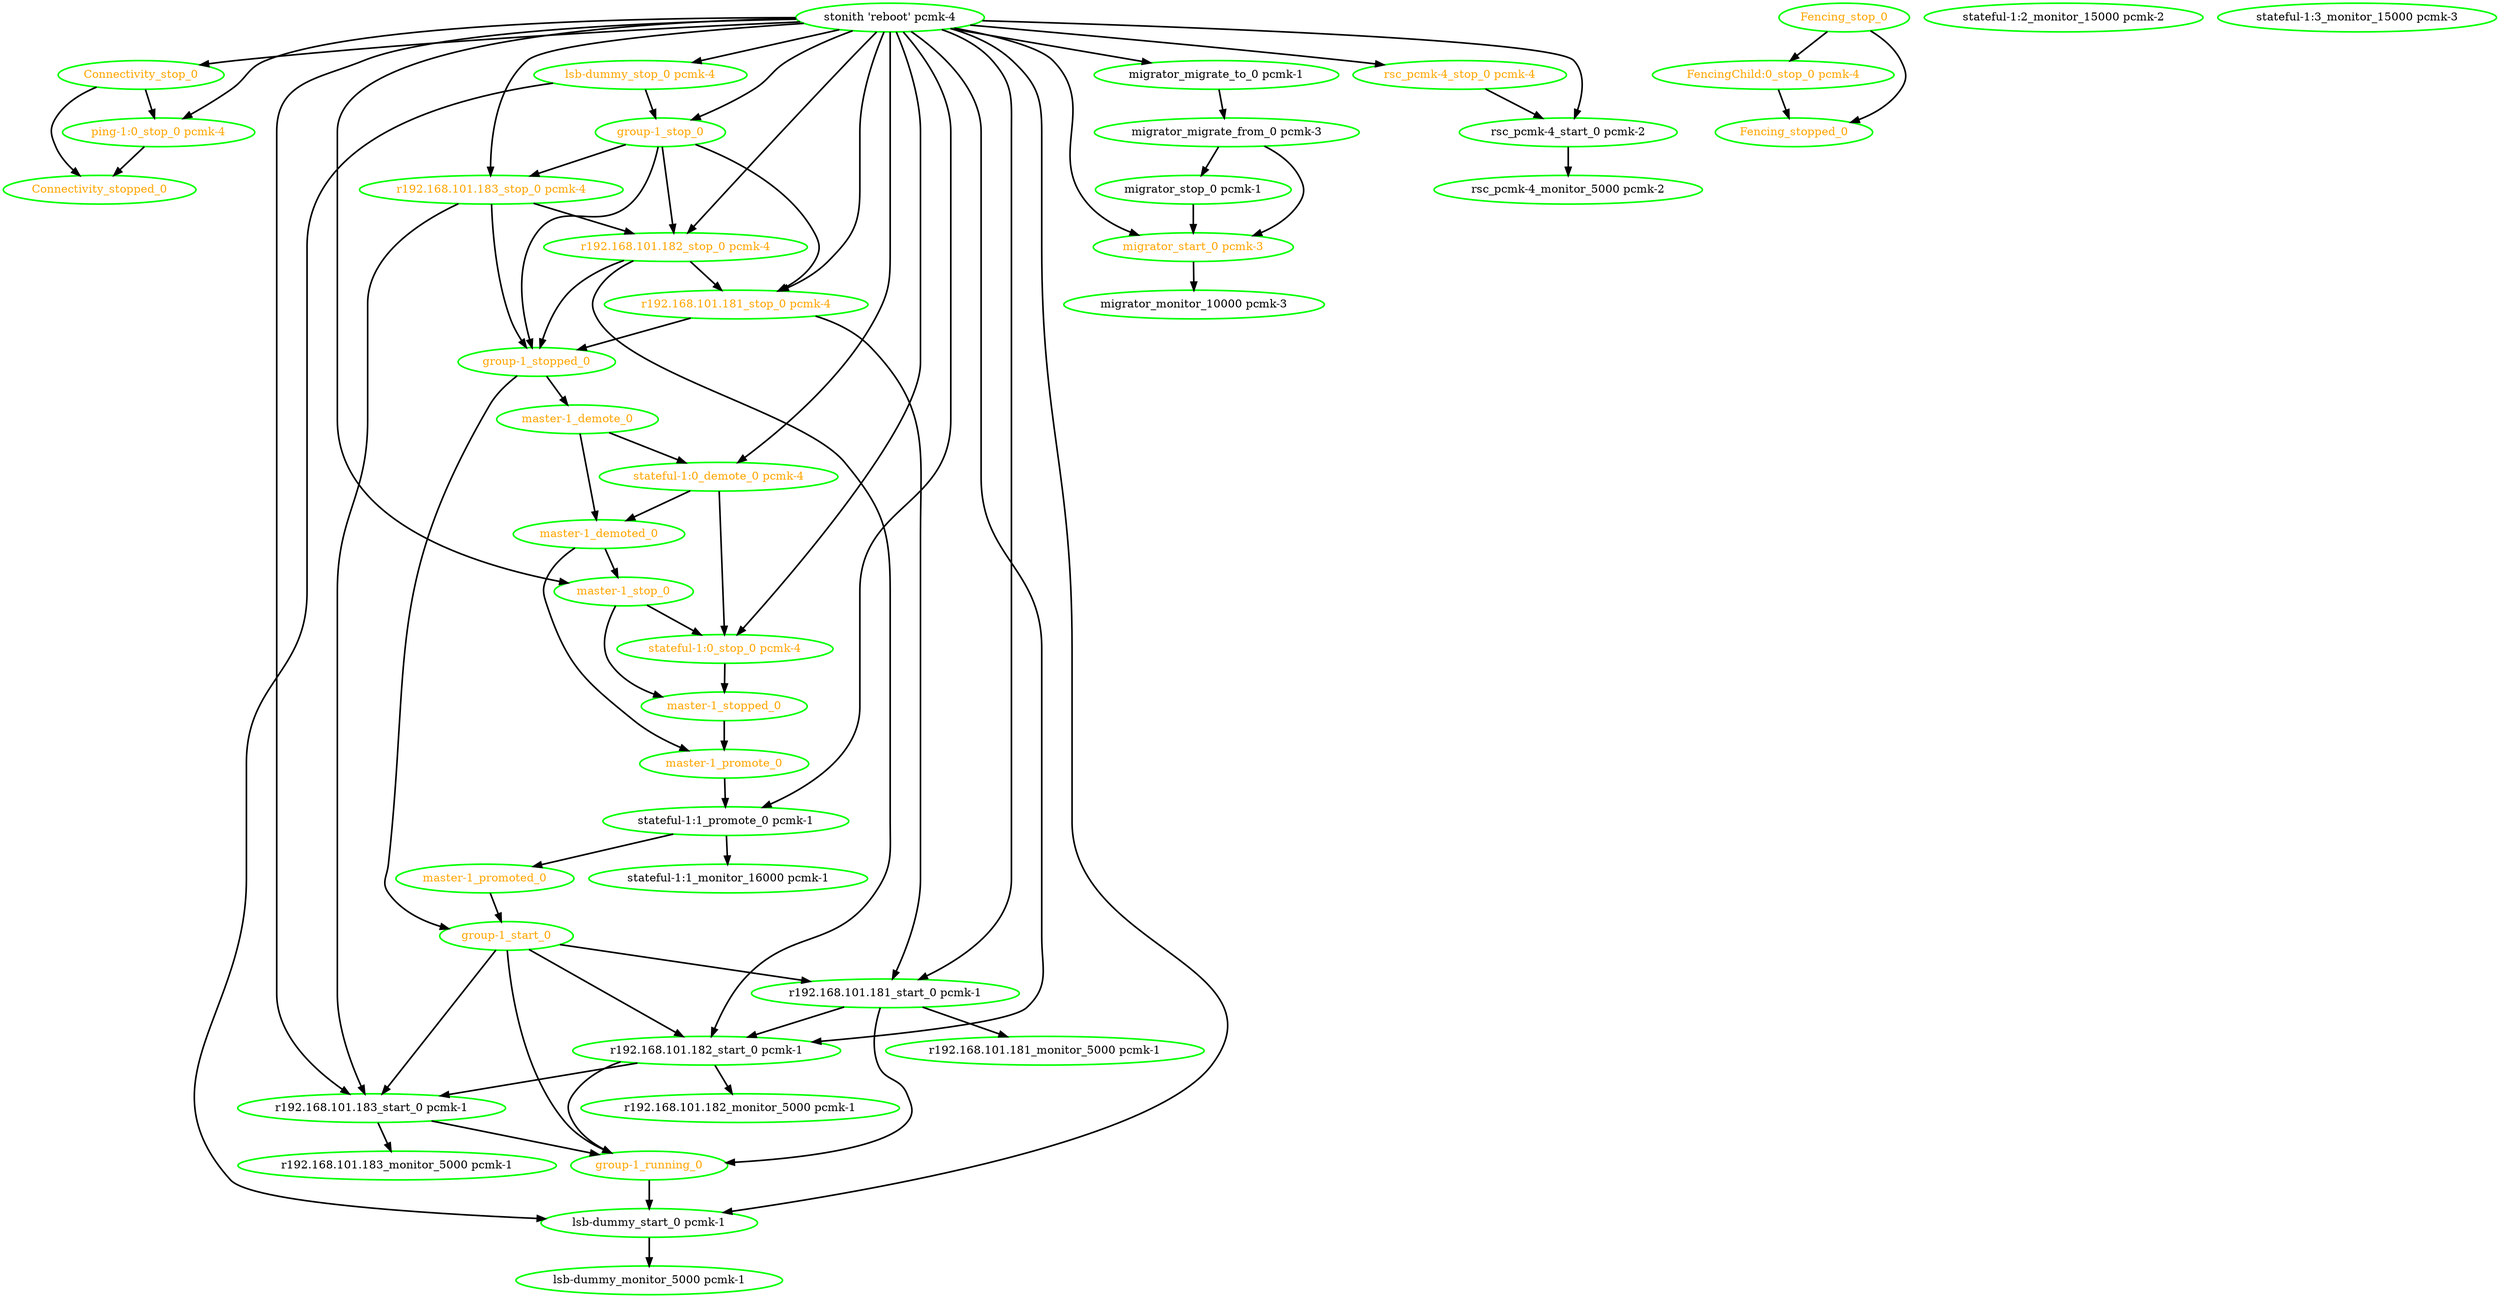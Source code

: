 digraph "g" {
"Connectivity_stop_0" -> "Connectivity_stopped_0" [ style = bold]
"Connectivity_stop_0" -> "ping-1:0_stop_0 pcmk-4" [ style = bold]
"Connectivity_stop_0" [ style=bold color="green" fontcolor="orange" ]
"Connectivity_stopped_0" [ style=bold color="green" fontcolor="orange" ]
"FencingChild:0_stop_0 pcmk-4" -> "Fencing_stopped_0" [ style = bold]
"FencingChild:0_stop_0 pcmk-4" [ style=bold color="green" fontcolor="orange" ]
"Fencing_stop_0" -> "FencingChild:0_stop_0 pcmk-4" [ style = bold]
"Fencing_stop_0" -> "Fencing_stopped_0" [ style = bold]
"Fencing_stop_0" [ style=bold color="green" fontcolor="orange" ]
"Fencing_stopped_0" [ style=bold color="green" fontcolor="orange" ]
"group-1_running_0" -> "lsb-dummy_start_0 pcmk-1" [ style = bold]
"group-1_running_0" [ style=bold color="green" fontcolor="orange" ]
"group-1_start_0" -> "group-1_running_0" [ style = bold]
"group-1_start_0" -> "r192.168.101.181_start_0 pcmk-1" [ style = bold]
"group-1_start_0" -> "r192.168.101.182_start_0 pcmk-1" [ style = bold]
"group-1_start_0" -> "r192.168.101.183_start_0 pcmk-1" [ style = bold]
"group-1_start_0" [ style=bold color="green" fontcolor="orange" ]
"group-1_stop_0" -> "group-1_stopped_0" [ style = bold]
"group-1_stop_0" -> "r192.168.101.181_stop_0 pcmk-4" [ style = bold]
"group-1_stop_0" -> "r192.168.101.182_stop_0 pcmk-4" [ style = bold]
"group-1_stop_0" -> "r192.168.101.183_stop_0 pcmk-4" [ style = bold]
"group-1_stop_0" [ style=bold color="green" fontcolor="orange" ]
"group-1_stopped_0" -> "group-1_start_0" [ style = bold]
"group-1_stopped_0" -> "master-1_demote_0" [ style = bold]
"group-1_stopped_0" [ style=bold color="green" fontcolor="orange" ]
"lsb-dummy_monitor_5000 pcmk-1" [ style=bold color="green" fontcolor="black" ]
"lsb-dummy_start_0 pcmk-1" -> "lsb-dummy_monitor_5000 pcmk-1" [ style = bold]
"lsb-dummy_start_0 pcmk-1" [ style=bold color="green" fontcolor="black" ]
"lsb-dummy_stop_0 pcmk-4" -> "group-1_stop_0" [ style = bold]
"lsb-dummy_stop_0 pcmk-4" -> "lsb-dummy_start_0 pcmk-1" [ style = bold]
"lsb-dummy_stop_0 pcmk-4" [ style=bold color="green" fontcolor="orange" ]
"master-1_demote_0" -> "master-1_demoted_0" [ style = bold]
"master-1_demote_0" -> "stateful-1:0_demote_0 pcmk-4" [ style = bold]
"master-1_demote_0" [ style=bold color="green" fontcolor="orange" ]
"master-1_demoted_0" -> "master-1_promote_0" [ style = bold]
"master-1_demoted_0" -> "master-1_stop_0" [ style = bold]
"master-1_demoted_0" [ style=bold color="green" fontcolor="orange" ]
"master-1_promote_0" -> "stateful-1:1_promote_0 pcmk-1" [ style = bold]
"master-1_promote_0" [ style=bold color="green" fontcolor="orange" ]
"master-1_promoted_0" -> "group-1_start_0" [ style = bold]
"master-1_promoted_0" [ style=bold color="green" fontcolor="orange" ]
"master-1_stop_0" -> "master-1_stopped_0" [ style = bold]
"master-1_stop_0" -> "stateful-1:0_stop_0 pcmk-4" [ style = bold]
"master-1_stop_0" [ style=bold color="green" fontcolor="orange" ]
"master-1_stopped_0" -> "master-1_promote_0" [ style = bold]
"master-1_stopped_0" [ style=bold color="green" fontcolor="orange" ]
"migrator_migrate_from_0 pcmk-3" -> "migrator_start_0 pcmk-3" [ style = bold]
"migrator_migrate_from_0 pcmk-3" -> "migrator_stop_0 pcmk-1" [ style = bold]
"migrator_migrate_from_0 pcmk-3" [ style=bold color="green" fontcolor="black" ]
"migrator_migrate_to_0 pcmk-1" -> "migrator_migrate_from_0 pcmk-3" [ style = bold]
"migrator_migrate_to_0 pcmk-1" [ style=bold color="green" fontcolor="black" ]
"migrator_monitor_10000 pcmk-3" [ style=bold color="green" fontcolor="black" ]
"migrator_start_0 pcmk-3" -> "migrator_monitor_10000 pcmk-3" [ style = bold]
"migrator_start_0 pcmk-3" [ style=bold color="green" fontcolor="orange" ]
"migrator_stop_0 pcmk-1" -> "migrator_start_0 pcmk-3" [ style = bold]
"migrator_stop_0 pcmk-1" [ style=bold color="green" fontcolor="black" ]
"ping-1:0_stop_0 pcmk-4" -> "Connectivity_stopped_0" [ style = bold]
"ping-1:0_stop_0 pcmk-4" [ style=bold color="green" fontcolor="orange" ]
"r192.168.101.181_monitor_5000 pcmk-1" [ style=bold color="green" fontcolor="black" ]
"r192.168.101.181_start_0 pcmk-1" -> "group-1_running_0" [ style = bold]
"r192.168.101.181_start_0 pcmk-1" -> "r192.168.101.181_monitor_5000 pcmk-1" [ style = bold]
"r192.168.101.181_start_0 pcmk-1" -> "r192.168.101.182_start_0 pcmk-1" [ style = bold]
"r192.168.101.181_start_0 pcmk-1" [ style=bold color="green" fontcolor="black" ]
"r192.168.101.181_stop_0 pcmk-4" -> "group-1_stopped_0" [ style = bold]
"r192.168.101.181_stop_0 pcmk-4" -> "r192.168.101.181_start_0 pcmk-1" [ style = bold]
"r192.168.101.181_stop_0 pcmk-4" [ style=bold color="green" fontcolor="orange" ]
"r192.168.101.182_monitor_5000 pcmk-1" [ style=bold color="green" fontcolor="black" ]
"r192.168.101.182_start_0 pcmk-1" -> "group-1_running_0" [ style = bold]
"r192.168.101.182_start_0 pcmk-1" -> "r192.168.101.182_monitor_5000 pcmk-1" [ style = bold]
"r192.168.101.182_start_0 pcmk-1" -> "r192.168.101.183_start_0 pcmk-1" [ style = bold]
"r192.168.101.182_start_0 pcmk-1" [ style=bold color="green" fontcolor="black" ]
"r192.168.101.182_stop_0 pcmk-4" -> "group-1_stopped_0" [ style = bold]
"r192.168.101.182_stop_0 pcmk-4" -> "r192.168.101.181_stop_0 pcmk-4" [ style = bold]
"r192.168.101.182_stop_0 pcmk-4" -> "r192.168.101.182_start_0 pcmk-1" [ style = bold]
"r192.168.101.182_stop_0 pcmk-4" [ style=bold color="green" fontcolor="orange" ]
"r192.168.101.183_monitor_5000 pcmk-1" [ style=bold color="green" fontcolor="black" ]
"r192.168.101.183_start_0 pcmk-1" -> "group-1_running_0" [ style = bold]
"r192.168.101.183_start_0 pcmk-1" -> "r192.168.101.183_monitor_5000 pcmk-1" [ style = bold]
"r192.168.101.183_start_0 pcmk-1" [ style=bold color="green" fontcolor="black" ]
"r192.168.101.183_stop_0 pcmk-4" -> "group-1_stopped_0" [ style = bold]
"r192.168.101.183_stop_0 pcmk-4" -> "r192.168.101.182_stop_0 pcmk-4" [ style = bold]
"r192.168.101.183_stop_0 pcmk-4" -> "r192.168.101.183_start_0 pcmk-1" [ style = bold]
"r192.168.101.183_stop_0 pcmk-4" [ style=bold color="green" fontcolor="orange" ]
"rsc_pcmk-4_monitor_5000 pcmk-2" [ style=bold color="green" fontcolor="black" ]
"rsc_pcmk-4_start_0 pcmk-2" -> "rsc_pcmk-4_monitor_5000 pcmk-2" [ style = bold]
"rsc_pcmk-4_start_0 pcmk-2" [ style=bold color="green" fontcolor="black" ]
"rsc_pcmk-4_stop_0 pcmk-4" -> "rsc_pcmk-4_start_0 pcmk-2" [ style = bold]
"rsc_pcmk-4_stop_0 pcmk-4" [ style=bold color="green" fontcolor="orange" ]
"stateful-1:0_demote_0 pcmk-4" -> "master-1_demoted_0" [ style = bold]
"stateful-1:0_demote_0 pcmk-4" -> "stateful-1:0_stop_0 pcmk-4" [ style = bold]
"stateful-1:0_demote_0 pcmk-4" [ style=bold color="green" fontcolor="orange"]
"stateful-1:0_stop_0 pcmk-4" -> "master-1_stopped_0" [ style = bold]
"stateful-1:0_stop_0 pcmk-4" [ style=bold color="green" fontcolor="orange" ]
"stateful-1:1_monitor_16000 pcmk-1" [ style=bold color="green" fontcolor="black" ]
"stateful-1:1_promote_0 pcmk-1" -> "master-1_promoted_0" [ style = bold]
"stateful-1:1_promote_0 pcmk-1" -> "stateful-1:1_monitor_16000 pcmk-1" [ style = bold]
"stateful-1:1_promote_0 pcmk-1" [ style=bold color="green" fontcolor="black" ]
"stateful-1:2_monitor_15000 pcmk-2" [ style=bold color="green" fontcolor="black" ]
"stateful-1:3_monitor_15000 pcmk-3" [ style=bold color="green" fontcolor="black" ]
"stonith 'reboot' pcmk-4" -> "Connectivity_stop_0" [ style = bold]
"stonith 'reboot' pcmk-4" -> "group-1_stop_0" [ style = bold]
"stonith 'reboot' pcmk-4" -> "lsb-dummy_start_0 pcmk-1" [ style = bold]
"stonith 'reboot' pcmk-4" -> "lsb-dummy_stop_0 pcmk-4" [ style = bold]
"stonith 'reboot' pcmk-4" -> "master-1_stop_0" [ style = bold]
"stonith 'reboot' pcmk-4" -> "migrator_migrate_to_0 pcmk-1" [ style = bold]
"stonith 'reboot' pcmk-4" -> "migrator_start_0 pcmk-3" [ style = bold]
"stonith 'reboot' pcmk-4" -> "ping-1:0_stop_0 pcmk-4" [ style = bold]
"stonith 'reboot' pcmk-4" -> "r192.168.101.181_start_0 pcmk-1" [ style = bold]
"stonith 'reboot' pcmk-4" -> "r192.168.101.181_stop_0 pcmk-4" [ style = bold]
"stonith 'reboot' pcmk-4" -> "r192.168.101.182_start_0 pcmk-1" [ style = bold]
"stonith 'reboot' pcmk-4" -> "r192.168.101.182_stop_0 pcmk-4" [ style = bold]
"stonith 'reboot' pcmk-4" -> "r192.168.101.183_start_0 pcmk-1" [ style = bold]
"stonith 'reboot' pcmk-4" -> "r192.168.101.183_stop_0 pcmk-4" [ style = bold]
"stonith 'reboot' pcmk-4" -> "rsc_pcmk-4_start_0 pcmk-2" [ style = bold]
"stonith 'reboot' pcmk-4" -> "rsc_pcmk-4_stop_0 pcmk-4" [ style = bold]
"stonith 'reboot' pcmk-4" -> "stateful-1:0_demote_0 pcmk-4" [ style = bold]
"stonith 'reboot' pcmk-4" -> "stateful-1:0_stop_0 pcmk-4" [ style = bold]
"stonith 'reboot' pcmk-4" -> "stateful-1:1_promote_0 pcmk-1" [ style = bold]
"stonith 'reboot' pcmk-4" [ style=bold color="green" fontcolor="black"]
}
